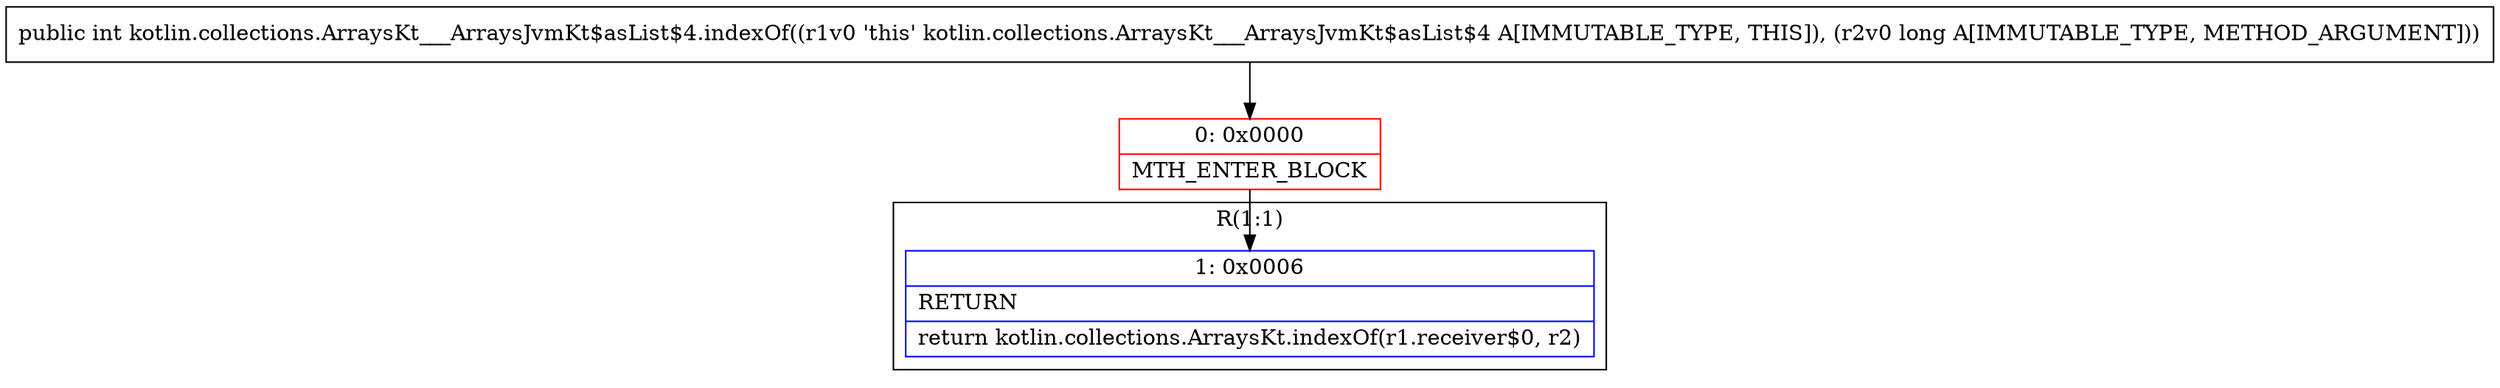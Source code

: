 digraph "CFG forkotlin.collections.ArraysKt___ArraysJvmKt$asList$4.indexOf(J)I" {
subgraph cluster_Region_1972363678 {
label = "R(1:1)";
node [shape=record,color=blue];
Node_1 [shape=record,label="{1\:\ 0x0006|RETURN\l|return kotlin.collections.ArraysKt.indexOf(r1.receiver$0, r2)\l}"];
}
Node_0 [shape=record,color=red,label="{0\:\ 0x0000|MTH_ENTER_BLOCK\l}"];
MethodNode[shape=record,label="{public int kotlin.collections.ArraysKt___ArraysJvmKt$asList$4.indexOf((r1v0 'this' kotlin.collections.ArraysKt___ArraysJvmKt$asList$4 A[IMMUTABLE_TYPE, THIS]), (r2v0 long A[IMMUTABLE_TYPE, METHOD_ARGUMENT])) }"];
MethodNode -> Node_0;
Node_0 -> Node_1;
}

